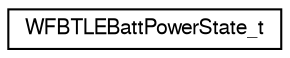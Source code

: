 digraph "Graphical Class Hierarchy"
{
  edge [fontname="FreeSans",fontsize="10",labelfontname="FreeSans",labelfontsize="10"];
  node [fontname="FreeSans",fontsize="10",shape=record];
  rankdir="LR";
  Node1 [label="WFBTLEBattPowerState_t",height=0.2,width=0.4,color="black", fillcolor="white", style="filled",URL="$struct_w_f_b_t_l_e_batt_power_state__t.html",tooltip="Represents the battery power state. "];
}
